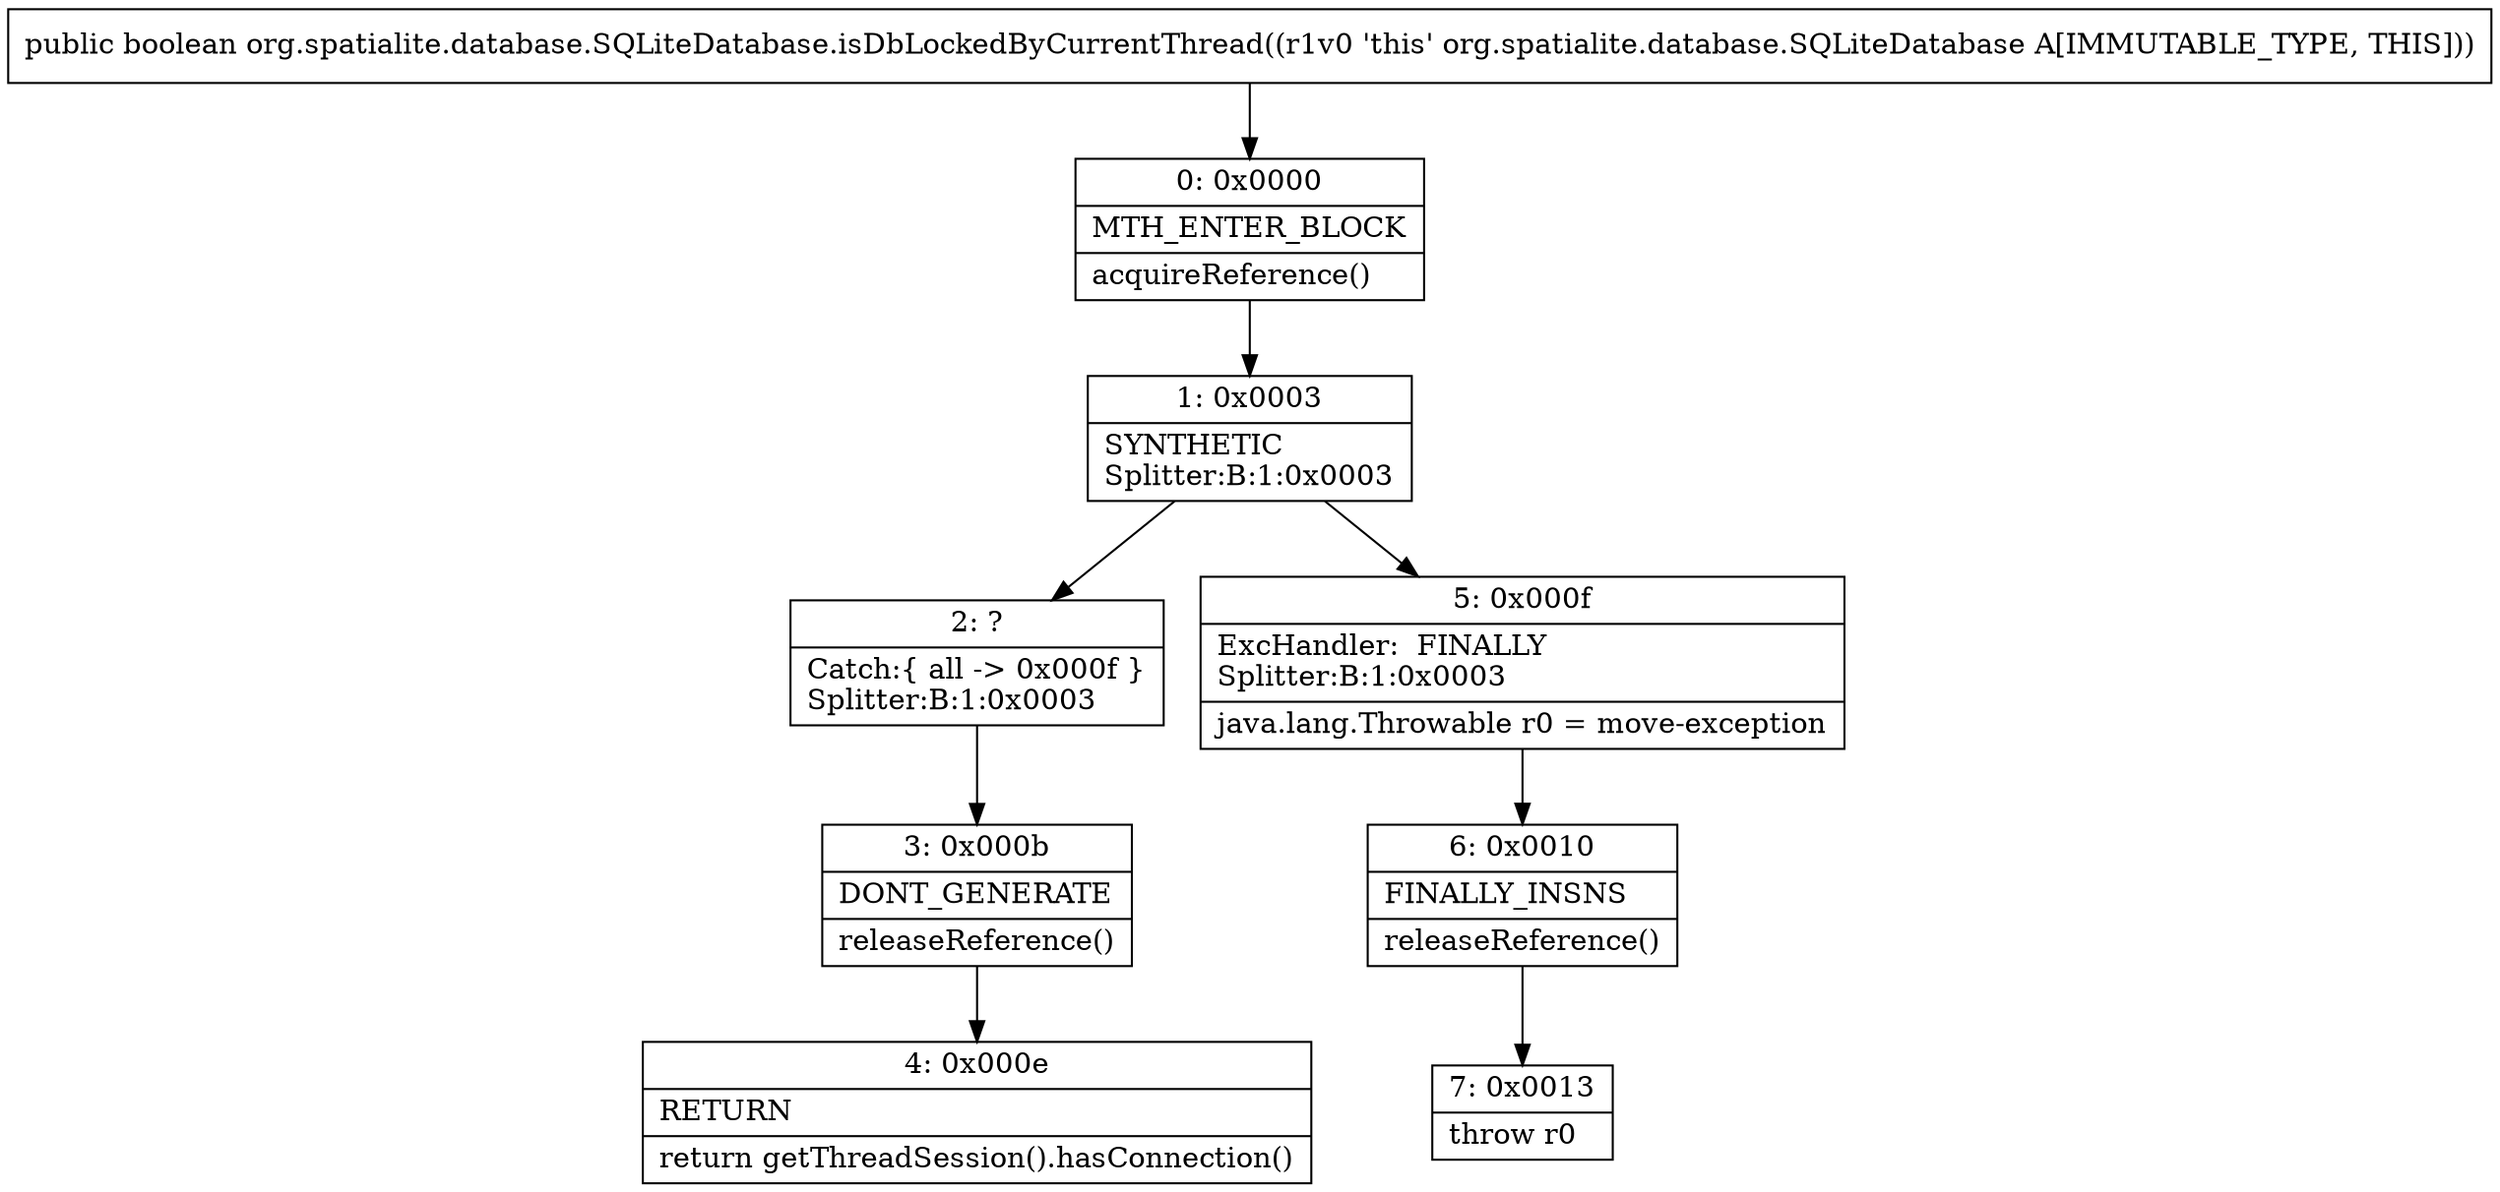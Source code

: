 digraph "CFG fororg.spatialite.database.SQLiteDatabase.isDbLockedByCurrentThread()Z" {
Node_0 [shape=record,label="{0\:\ 0x0000|MTH_ENTER_BLOCK\l|acquireReference()\l}"];
Node_1 [shape=record,label="{1\:\ 0x0003|SYNTHETIC\lSplitter:B:1:0x0003\l}"];
Node_2 [shape=record,label="{2\:\ ?|Catch:\{ all \-\> 0x000f \}\lSplitter:B:1:0x0003\l}"];
Node_3 [shape=record,label="{3\:\ 0x000b|DONT_GENERATE\l|releaseReference()\l}"];
Node_4 [shape=record,label="{4\:\ 0x000e|RETURN\l|return getThreadSession().hasConnection()\l}"];
Node_5 [shape=record,label="{5\:\ 0x000f|ExcHandler:  FINALLY\lSplitter:B:1:0x0003\l|java.lang.Throwable r0 = move\-exception\l}"];
Node_6 [shape=record,label="{6\:\ 0x0010|FINALLY_INSNS\l|releaseReference()\l}"];
Node_7 [shape=record,label="{7\:\ 0x0013|throw r0\l}"];
MethodNode[shape=record,label="{public boolean org.spatialite.database.SQLiteDatabase.isDbLockedByCurrentThread((r1v0 'this' org.spatialite.database.SQLiteDatabase A[IMMUTABLE_TYPE, THIS])) }"];
MethodNode -> Node_0;
Node_0 -> Node_1;
Node_1 -> Node_2;
Node_1 -> Node_5;
Node_2 -> Node_3;
Node_3 -> Node_4;
Node_5 -> Node_6;
Node_6 -> Node_7;
}

